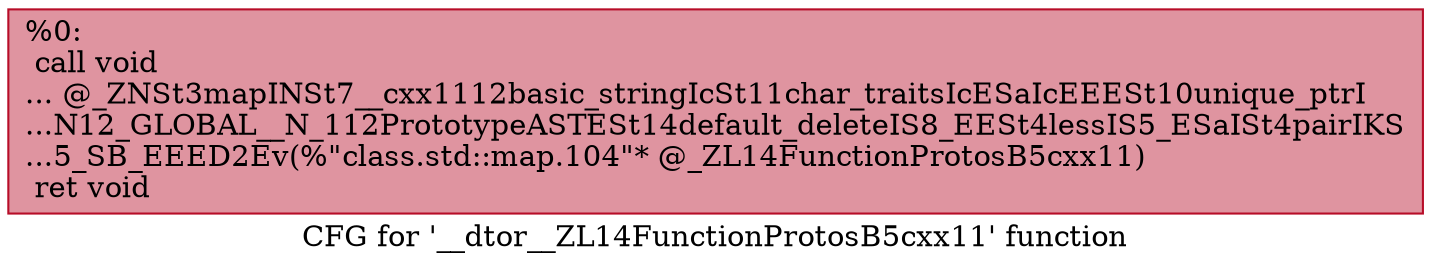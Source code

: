 digraph "CFG for '__dtor__ZL14FunctionProtosB5cxx11' function" {
	label="CFG for '__dtor__ZL14FunctionProtosB5cxx11' function";

	Node0x1b8fe9ac380 [shape=record,color="#b70d28ff", style=filled, fillcolor="#b70d2870",label="{%0:\l  call void\l... @_ZNSt3mapINSt7__cxx1112basic_stringIcSt11char_traitsIcESaIcEEESt10unique_ptrI\l...N12_GLOBAL__N_112PrototypeASTESt14default_deleteIS8_EESt4lessIS5_ESaISt4pairIKS\l...5_SB_EEED2Ev(%\"class.std::map.104\"* @_ZL14FunctionProtosB5cxx11)\l  ret void\l}"];
}
